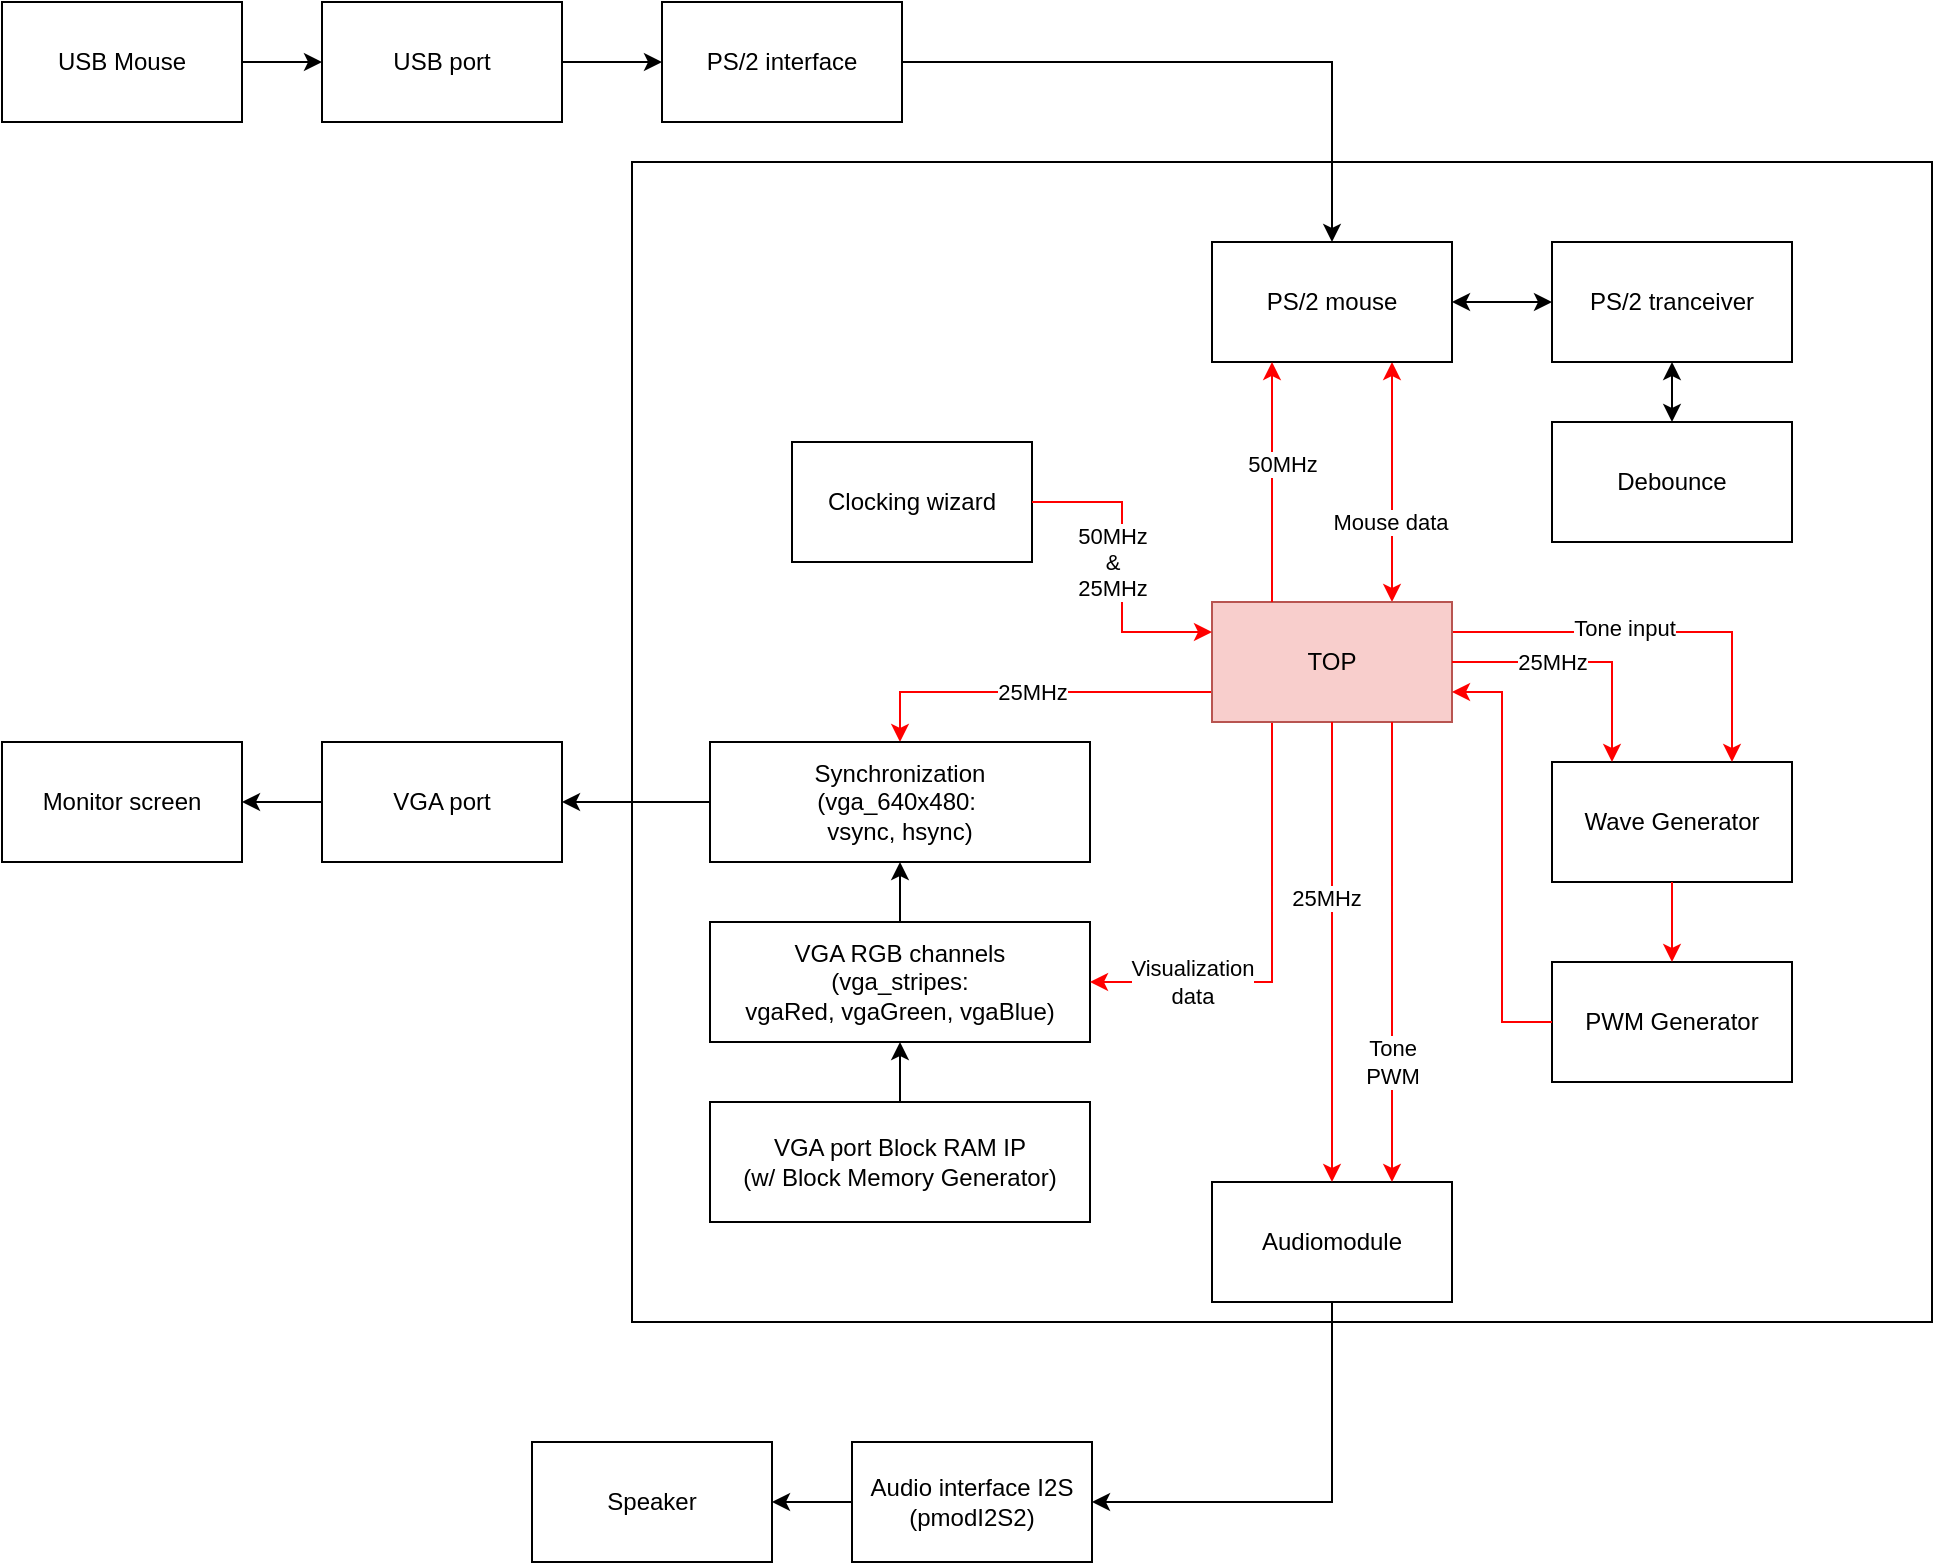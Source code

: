<mxfile version="14.1.8" type="device"><diagram id="pTpVkGorjCG5PXscb2Dm" name="Pagina-1"><mxGraphModel dx="1089" dy="969" grid="1" gridSize="10" guides="1" tooltips="1" connect="1" arrows="1" fold="1" page="1" pageScale="1" pageWidth="827" pageHeight="1169" math="0" shadow="0"><root><mxCell id="0"/><mxCell id="1" parent="0"/><mxCell id="udEQJt9JGwiW48Zd3DHJ-11" value="" style="rounded=0;whiteSpace=wrap;html=1;" parent="1" vertex="1"><mxGeometry x="340" y="100" width="650" height="580" as="geometry"/></mxCell><mxCell id="udEQJt9JGwiW48Zd3DHJ-7" value="" style="edgeStyle=orthogonalEdgeStyle;rounded=0;orthogonalLoop=1;jettySize=auto;html=1;" parent="1" source="udEQJt9JGwiW48Zd3DHJ-1" target="udEQJt9JGwiW48Zd3DHJ-5" edge="1"><mxGeometry relative="1" as="geometry"/></mxCell><mxCell id="udEQJt9JGwiW48Zd3DHJ-1" value="USB Mouse" style="rounded=0;whiteSpace=wrap;html=1;" parent="1" vertex="1"><mxGeometry x="25" y="20" width="120" height="60" as="geometry"/></mxCell><mxCell id="ua0a88Ch0_QKQ5lcVAF2-11" value="" style="edgeStyle=orthogonalEdgeStyle;rounded=0;orthogonalLoop=1;jettySize=auto;html=1;startArrow=none;startFill=0;endArrow=classic;endFill=1;entryX=0.5;entryY=0;entryDx=0;entryDy=0;" parent="1" source="udEQJt9JGwiW48Zd3DHJ-3" target="ua0a88Ch0_QKQ5lcVAF2-8" edge="1"><mxGeometry relative="1" as="geometry"><mxPoint x="555" y="50" as="targetPoint"/></mxGeometry></mxCell><mxCell id="udEQJt9JGwiW48Zd3DHJ-3" value="PS/2 interface" style="rounded=0;whiteSpace=wrap;html=1;" parent="1" vertex="1"><mxGeometry x="355" y="20" width="120" height="60" as="geometry"/></mxCell><mxCell id="udEQJt9JGwiW48Zd3DHJ-4" value="VGA port" style="rounded=0;whiteSpace=wrap;html=1;" parent="1" vertex="1"><mxGeometry x="185" y="390" width="120" height="60" as="geometry"/></mxCell><mxCell id="udEQJt9JGwiW48Zd3DHJ-9" value="" style="edgeStyle=orthogonalEdgeStyle;rounded=0;orthogonalLoop=1;jettySize=auto;html=1;" parent="1" source="udEQJt9JGwiW48Zd3DHJ-5" target="udEQJt9JGwiW48Zd3DHJ-3" edge="1"><mxGeometry relative="1" as="geometry"/></mxCell><mxCell id="udEQJt9JGwiW48Zd3DHJ-5" value="USB port" style="rounded=0;whiteSpace=wrap;html=1;" parent="1" vertex="1"><mxGeometry x="185" y="20" width="120" height="60" as="geometry"/></mxCell><mxCell id="udEQJt9JGwiW48Zd3DHJ-8" value="" style="edgeStyle=orthogonalEdgeStyle;rounded=0;orthogonalLoop=1;jettySize=auto;html=1;startArrow=classic;startFill=1;endArrow=none;endFill=0;" parent="1" source="udEQJt9JGwiW48Zd3DHJ-6" target="udEQJt9JGwiW48Zd3DHJ-4" edge="1"><mxGeometry relative="1" as="geometry"/></mxCell><mxCell id="udEQJt9JGwiW48Zd3DHJ-6" value="Monitor screen" style="rounded=0;whiteSpace=wrap;html=1;" parent="1" vertex="1"><mxGeometry x="25" y="390" width="120" height="60" as="geometry"/></mxCell><mxCell id="ua0a88Ch0_QKQ5lcVAF2-29" value="" style="edgeStyle=orthogonalEdgeStyle;rounded=0;orthogonalLoop=1;jettySize=auto;html=1;startArrow=none;startFill=0;endArrow=classic;endFill=1;strokeColor=#FF0000;exitX=0;exitY=0.75;exitDx=0;exitDy=0;" parent="1" source="ua0a88Ch0_QKQ5lcVAF2-16" target="udEQJt9JGwiW48Zd3DHJ-12" edge="1"><mxGeometry relative="1" as="geometry"><mxPoint x="474" y="280" as="sourcePoint"/></mxGeometry></mxCell><mxCell id="TkIyr-ZXbvKbJtvcAPzm-3" value="25MHz" style="edgeLabel;html=1;align=center;verticalAlign=middle;resizable=0;points=[];" parent="ua0a88Ch0_QKQ5lcVAF2-29" vertex="1" connectable="0"><mxGeometry x="-0.238" y="-3" relative="1" as="geometry"><mxPoint x="-21" y="3" as="offset"/></mxGeometry></mxCell><mxCell id="ua0a88Ch0_QKQ5lcVAF2-27" value="" style="edgeStyle=orthogonalEdgeStyle;rounded=0;orthogonalLoop=1;jettySize=auto;html=1;startArrow=none;startFill=0;endArrow=classic;endFill=1;" parent="1" source="udEQJt9JGwiW48Zd3DHJ-12" target="udEQJt9JGwiW48Zd3DHJ-4" edge="1"><mxGeometry relative="1" as="geometry"/></mxCell><mxCell id="udEQJt9JGwiW48Zd3DHJ-12" value="Synchronization&lt;br&gt;(vga_640x480:&amp;nbsp;&lt;br&gt;vsync, hsync)" style="rounded=0;whiteSpace=wrap;html=1;" parent="1" vertex="1"><mxGeometry x="379" y="390" width="190" height="60" as="geometry"/></mxCell><mxCell id="ua0a88Ch0_QKQ5lcVAF2-26" value="" style="edgeStyle=orthogonalEdgeStyle;rounded=0;orthogonalLoop=1;jettySize=auto;html=1;startArrow=none;startFill=0;endArrow=classic;endFill=1;" parent="1" source="udEQJt9JGwiW48Zd3DHJ-13" target="udEQJt9JGwiW48Zd3DHJ-12" edge="1"><mxGeometry relative="1" as="geometry"/></mxCell><mxCell id="udEQJt9JGwiW48Zd3DHJ-13" value="VGA RGB channels&lt;br&gt;(vga_stripes:&lt;br&gt;vgaRed, vgaGreen, vgaBlue)" style="rounded=0;whiteSpace=wrap;html=1;" parent="1" vertex="1"><mxGeometry x="379" y="480" width="190" height="60" as="geometry"/></mxCell><mxCell id="ua0a88Ch0_QKQ5lcVAF2-25" value="" style="edgeStyle=orthogonalEdgeStyle;rounded=0;orthogonalLoop=1;jettySize=auto;html=1;startArrow=none;startFill=0;endArrow=classic;endFill=1;" parent="1" source="udEQJt9JGwiW48Zd3DHJ-14" target="udEQJt9JGwiW48Zd3DHJ-13" edge="1"><mxGeometry relative="1" as="geometry"/></mxCell><mxCell id="udEQJt9JGwiW48Zd3DHJ-14" value="VGA port Block RAM IP&lt;br&gt;(w/ Block Memory Generator)" style="rounded=0;whiteSpace=wrap;html=1;" parent="1" vertex="1"><mxGeometry x="379" y="570" width="190" height="60" as="geometry"/></mxCell><mxCell id="udEQJt9JGwiW48Zd3DHJ-15" value="Speaker" style="rounded=0;whiteSpace=wrap;html=1;" parent="1" vertex="1"><mxGeometry x="290" y="740" width="120" height="60" as="geometry"/></mxCell><mxCell id="udEQJt9JGwiW48Zd3DHJ-17" value="" style="edgeStyle=orthogonalEdgeStyle;rounded=0;orthogonalLoop=1;jettySize=auto;html=1;" parent="1" source="udEQJt9JGwiW48Zd3DHJ-16" target="udEQJt9JGwiW48Zd3DHJ-15" edge="1"><mxGeometry relative="1" as="geometry"/></mxCell><mxCell id="udEQJt9JGwiW48Zd3DHJ-16" value="Audio interface I2S&lt;br&gt;(pmodI2S2)" style="rounded=0;whiteSpace=wrap;html=1;" parent="1" vertex="1"><mxGeometry x="450" y="740" width="120" height="60" as="geometry"/></mxCell><mxCell id="ua0a88Ch0_QKQ5lcVAF2-4" value="" style="edgeStyle=orthogonalEdgeStyle;rounded=0;orthogonalLoop=1;jettySize=auto;html=1;startArrow=none;startFill=0;endArrow=classic;endFill=1;entryX=1;entryY=0.5;entryDx=0;entryDy=0;exitX=0.5;exitY=1;exitDx=0;exitDy=0;" parent="1" source="udEQJt9JGwiW48Zd3DHJ-18" target="udEQJt9JGwiW48Zd3DHJ-16" edge="1"><mxGeometry relative="1" as="geometry"/></mxCell><mxCell id="udEQJt9JGwiW48Zd3DHJ-18" value="Audiomodule" style="rounded=0;whiteSpace=wrap;html=1;" parent="1" vertex="1"><mxGeometry x="630" y="610" width="120" height="60" as="geometry"/></mxCell><mxCell id="ua0a88Ch0_QKQ5lcVAF2-1" value="PWM Generator" style="rounded=0;whiteSpace=wrap;html=1;" parent="1" vertex="1"><mxGeometry x="800" y="500" width="120" height="60" as="geometry"/></mxCell><mxCell id="ua0a88Ch0_QKQ5lcVAF2-2" value="Wave Generator" style="rounded=0;whiteSpace=wrap;html=1;" parent="1" vertex="1"><mxGeometry x="800" y="400" width="120" height="60" as="geometry"/></mxCell><mxCell id="ua0a88Ch0_QKQ5lcVAF2-13" value="" style="edgeStyle=orthogonalEdgeStyle;rounded=0;orthogonalLoop=1;jettySize=auto;html=1;startArrow=classic;startFill=1;endArrow=classic;endFill=1;" parent="1" source="ua0a88Ch0_QKQ5lcVAF2-8" target="ua0a88Ch0_QKQ5lcVAF2-12" edge="1"><mxGeometry relative="1" as="geometry"/></mxCell><mxCell id="ua0a88Ch0_QKQ5lcVAF2-24" value="" style="edgeStyle=orthogonalEdgeStyle;rounded=0;orthogonalLoop=1;jettySize=auto;html=1;startArrow=classic;startFill=1;endArrow=classic;endFill=1;strokeColor=#FF0000;exitX=0.75;exitY=1;exitDx=0;exitDy=0;entryX=0.75;entryY=0;entryDx=0;entryDy=0;" parent="1" source="ua0a88Ch0_QKQ5lcVAF2-8" target="ua0a88Ch0_QKQ5lcVAF2-16" edge="1"><mxGeometry relative="1" as="geometry"/></mxCell><mxCell id="7pOlTu6R7WCOtQTCjwlg-1" value="Mouse data" style="edgeLabel;html=1;align=center;verticalAlign=middle;resizable=0;points=[];" parent="ua0a88Ch0_QKQ5lcVAF2-24" vertex="1" connectable="0"><mxGeometry x="-0.2" y="-1" relative="1" as="geometry"><mxPoint y="32" as="offset"/></mxGeometry></mxCell><mxCell id="ua0a88Ch0_QKQ5lcVAF2-8" value="PS/2 mouse" style="rounded=0;whiteSpace=wrap;html=1;" parent="1" vertex="1"><mxGeometry x="630" y="140" width="120" height="60" as="geometry"/></mxCell><mxCell id="ua0a88Ch0_QKQ5lcVAF2-15" value="" style="edgeStyle=orthogonalEdgeStyle;rounded=0;orthogonalLoop=1;jettySize=auto;html=1;startArrow=classic;startFill=1;endArrow=classic;endFill=1;" parent="1" source="ua0a88Ch0_QKQ5lcVAF2-12" target="ua0a88Ch0_QKQ5lcVAF2-14" edge="1"><mxGeometry relative="1" as="geometry"/></mxCell><mxCell id="ua0a88Ch0_QKQ5lcVAF2-12" value="PS/2 tranceiver" style="rounded=0;whiteSpace=wrap;html=1;" parent="1" vertex="1"><mxGeometry x="800" y="140" width="120" height="60" as="geometry"/></mxCell><mxCell id="ua0a88Ch0_QKQ5lcVAF2-14" value="Debounce" style="whiteSpace=wrap;html=1;rounded=0;" parent="1" vertex="1"><mxGeometry x="800" y="230" width="120" height="60" as="geometry"/></mxCell><mxCell id="ua0a88Ch0_QKQ5lcVAF2-19" value="" style="edgeStyle=orthogonalEdgeStyle;rounded=0;orthogonalLoop=1;jettySize=auto;html=1;startArrow=none;startFill=0;endArrow=classic;endFill=1;entryX=0.75;entryY=0;entryDx=0;entryDy=0;strokeColor=#FF0000;exitX=1;exitY=0.25;exitDx=0;exitDy=0;" parent="1" source="ua0a88Ch0_QKQ5lcVAF2-16" target="ua0a88Ch0_QKQ5lcVAF2-2" edge="1"><mxGeometry relative="1" as="geometry"><mxPoint x="780" y="270" as="targetPoint"/></mxGeometry></mxCell><mxCell id="7pOlTu6R7WCOtQTCjwlg-2" value="Tone input" style="edgeLabel;html=1;align=center;verticalAlign=middle;resizable=0;points=[];" parent="ua0a88Ch0_QKQ5lcVAF2-19" vertex="1" connectable="0"><mxGeometry x="-0.161" y="2" relative="1" as="geometry"><mxPoint as="offset"/></mxGeometry></mxCell><mxCell id="ua0a88Ch0_QKQ5lcVAF2-32" value="" style="edgeStyle=orthogonalEdgeStyle;rounded=0;orthogonalLoop=1;jettySize=auto;html=1;startArrow=none;startFill=0;endArrow=classic;endFill=1;entryX=1;entryY=0.5;entryDx=0;entryDy=0;exitX=0.25;exitY=1;exitDx=0;exitDy=0;strokeColor=#FF0000;" parent="1" source="ua0a88Ch0_QKQ5lcVAF2-16" target="udEQJt9JGwiW48Zd3DHJ-13" edge="1"><mxGeometry relative="1" as="geometry"><mxPoint x="690.0" y="460" as="targetPoint"/></mxGeometry></mxCell><mxCell id="7pOlTu6R7WCOtQTCjwlg-3" value="Visualization&lt;br&gt;data" style="edgeLabel;html=1;align=center;verticalAlign=middle;resizable=0;points=[];" parent="ua0a88Ch0_QKQ5lcVAF2-32" vertex="1" connectable="0"><mxGeometry x="-0.584" y="-1" relative="1" as="geometry"><mxPoint x="-39" y="84" as="offset"/></mxGeometry></mxCell><mxCell id="ua0a88Ch0_QKQ5lcVAF2-16" value="TOP" style="rounded=0;whiteSpace=wrap;html=1;fillColor=#f8cecc;strokeColor=#b85450;" parent="1" vertex="1"><mxGeometry x="630" y="320" width="120" height="60" as="geometry"/></mxCell><mxCell id="ua0a88Ch0_QKQ5lcVAF2-30" value="" style="edgeStyle=orthogonalEdgeStyle;rounded=0;orthogonalLoop=1;jettySize=auto;html=1;startArrow=none;startFill=0;endArrow=classic;endFill=1;strokeColor=#FF0000;metaEdit=1;exitX=0.25;exitY=0;exitDx=0;exitDy=0;entryX=0.25;entryY=1;entryDx=0;entryDy=0;" parent="1" source="ua0a88Ch0_QKQ5lcVAF2-16" target="ua0a88Ch0_QKQ5lcVAF2-8" edge="1"><mxGeometry relative="1" as="geometry"/></mxCell><mxCell id="TkIyr-ZXbvKbJtvcAPzm-2" value="50MHz" style="edgeLabel;html=1;align=center;verticalAlign=middle;resizable=0;points=[];" parent="ua0a88Ch0_QKQ5lcVAF2-30" vertex="1" connectable="0"><mxGeometry x="0.292" y="-1" relative="1" as="geometry"><mxPoint x="4" y="8" as="offset"/></mxGeometry></mxCell><mxCell id="ua0a88Ch0_QKQ5lcVAF2-28" value="Clocking wizard" style="rounded=0;whiteSpace=wrap;html=1;" parent="1" vertex="1"><mxGeometry x="420" y="240" width="120" height="60" as="geometry"/></mxCell><mxCell id="TkIyr-ZXbvKbJtvcAPzm-7" value="" style="edgeStyle=orthogonalEdgeStyle;rounded=0;orthogonalLoop=1;jettySize=auto;html=1;startArrow=none;startFill=0;endArrow=classic;endFill=1;strokeColor=#FF0000;exitX=0.5;exitY=1;exitDx=0;exitDy=0;entryX=0.5;entryY=0;entryDx=0;entryDy=0;" parent="1" source="ua0a88Ch0_QKQ5lcVAF2-16" target="udEQJt9JGwiW48Zd3DHJ-18" edge="1"><mxGeometry relative="1" as="geometry"><mxPoint x="700" y="400" as="sourcePoint"/><mxPoint x="700" y="590" as="targetPoint"/></mxGeometry></mxCell><mxCell id="TkIyr-ZXbvKbJtvcAPzm-8" value="25MHz" style="edgeLabel;html=1;align=center;verticalAlign=middle;resizable=0;points=[];" parent="TkIyr-ZXbvKbJtvcAPzm-7" vertex="1" connectable="0"><mxGeometry x="-0.238" y="-3" relative="1" as="geometry"><mxPoint as="offset"/></mxGeometry></mxCell><mxCell id="TkIyr-ZXbvKbJtvcAPzm-9" value="" style="edgeStyle=orthogonalEdgeStyle;rounded=0;orthogonalLoop=1;jettySize=auto;html=1;startArrow=none;startFill=0;endArrow=classic;endFill=1;strokeColor=#FF0000;metaEdit=1;exitX=1;exitY=0.5;exitDx=0;exitDy=0;entryX=0;entryY=0.25;entryDx=0;entryDy=0;" parent="1" source="ua0a88Ch0_QKQ5lcVAF2-28" target="ua0a88Ch0_QKQ5lcVAF2-16" edge="1"><mxGeometry relative="1" as="geometry"><mxPoint x="670" y="330" as="sourcePoint"/><mxPoint x="670" y="210" as="targetPoint"/></mxGeometry></mxCell><mxCell id="TkIyr-ZXbvKbJtvcAPzm-10" value="50MHz&lt;br&gt;&amp;amp;&lt;br&gt;25MHz" style="edgeLabel;html=1;align=center;verticalAlign=middle;resizable=0;points=[];" parent="TkIyr-ZXbvKbJtvcAPzm-9" vertex="1" connectable="0"><mxGeometry x="0.292" y="-1" relative="1" as="geometry"><mxPoint x="-4" y="-25" as="offset"/></mxGeometry></mxCell><mxCell id="TkIyr-ZXbvKbJtvcAPzm-11" value="" style="edgeStyle=orthogonalEdgeStyle;rounded=0;orthogonalLoop=1;jettySize=auto;html=1;startArrow=none;startFill=0;endArrow=classic;endFill=1;strokeColor=#FF0000;exitX=1;exitY=0.5;exitDx=0;exitDy=0;entryX=0.25;entryY=0;entryDx=0;entryDy=0;" parent="1" source="ua0a88Ch0_QKQ5lcVAF2-16" target="ua0a88Ch0_QKQ5lcVAF2-2" edge="1"><mxGeometry relative="1" as="geometry"><mxPoint x="700" y="390" as="sourcePoint"/><mxPoint x="700" y="620" as="targetPoint"/></mxGeometry></mxCell><mxCell id="TkIyr-ZXbvKbJtvcAPzm-12" value="25MHz" style="edgeLabel;html=1;align=center;verticalAlign=middle;resizable=0;points=[];" parent="TkIyr-ZXbvKbJtvcAPzm-11" vertex="1" connectable="0"><mxGeometry x="-0.238" y="-3" relative="1" as="geometry"><mxPoint y="-3" as="offset"/></mxGeometry></mxCell><mxCell id="TkIyr-ZXbvKbJtvcAPzm-15" value="" style="edgeStyle=orthogonalEdgeStyle;rounded=0;orthogonalLoop=1;jettySize=auto;html=1;startArrow=none;startFill=0;endArrow=classic;endFill=1;strokeColor=#FF0000;exitX=0.5;exitY=1;exitDx=0;exitDy=0;entryX=0.5;entryY=0;entryDx=0;entryDy=0;metaEdit=1;" parent="1" source="ua0a88Ch0_QKQ5lcVAF2-2" target="ua0a88Ch0_QKQ5lcVAF2-1" edge="1"><mxGeometry relative="1" as="geometry"><mxPoint x="850" y="580" as="sourcePoint"/><mxPoint x="850" y="700" as="targetPoint"/></mxGeometry></mxCell><mxCell id="TkIyr-ZXbvKbJtvcAPzm-16" value="" style="edgeStyle=orthogonalEdgeStyle;rounded=0;orthogonalLoop=1;jettySize=auto;html=1;startArrow=none;startFill=0;endArrow=classic;endFill=1;strokeColor=#FF0000;exitX=0.75;exitY=1;exitDx=0;exitDy=0;entryX=0.75;entryY=0;entryDx=0;entryDy=0;" parent="1" source="ua0a88Ch0_QKQ5lcVAF2-16" target="udEQJt9JGwiW48Zd3DHJ-18" edge="1"><mxGeometry relative="1" as="geometry"><mxPoint x="700" y="390" as="sourcePoint"/><mxPoint x="700" y="620" as="targetPoint"/></mxGeometry></mxCell><mxCell id="TkIyr-ZXbvKbJtvcAPzm-17" value="Tone&lt;br&gt;PWM" style="edgeLabel;html=1;align=center;verticalAlign=middle;resizable=0;points=[];" parent="TkIyr-ZXbvKbJtvcAPzm-16" vertex="1" connectable="0"><mxGeometry x="-0.238" y="-3" relative="1" as="geometry"><mxPoint x="3" y="82" as="offset"/></mxGeometry></mxCell><mxCell id="7jzelXYdlvrgbSBnKyox-2" value="" style="edgeStyle=orthogonalEdgeStyle;rounded=0;orthogonalLoop=1;jettySize=auto;html=1;startArrow=none;startFill=0;endArrow=classic;endFill=1;strokeColor=#FF0000;exitX=0;exitY=0.5;exitDx=0;exitDy=0;entryX=1;entryY=0.75;entryDx=0;entryDy=0;metaEdit=1;" edge="1" parent="1" source="ua0a88Ch0_QKQ5lcVAF2-1" target="ua0a88Ch0_QKQ5lcVAF2-16"><mxGeometry relative="1" as="geometry"><mxPoint x="870" y="470" as="sourcePoint"/><mxPoint x="870" y="510" as="targetPoint"/></mxGeometry></mxCell></root></mxGraphModel></diagram></mxfile>